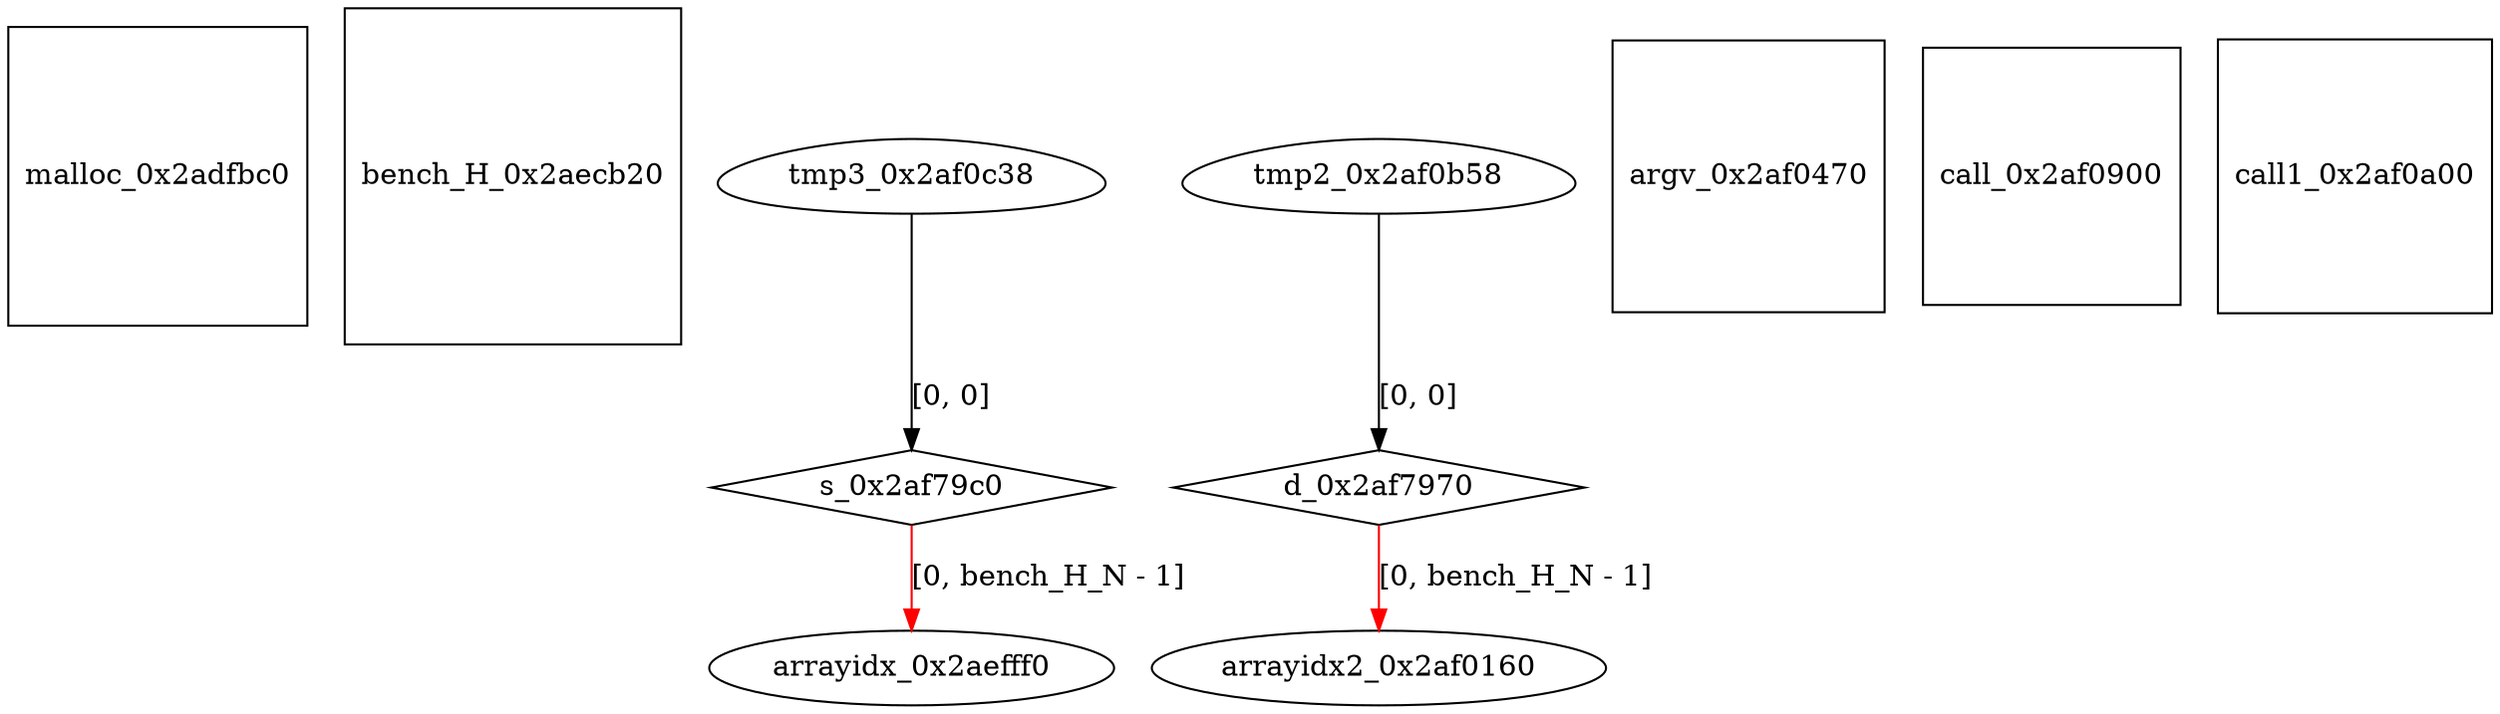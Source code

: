 digraph grafico {
"malloc_0x2adfbc0" [shape=square];
"bench_H_0x2aecb20" [shape=square];
"arrayidx_0x2aefff0" [shape=ellipse];
"s_0x2af79c0" -> "arrayidx_0x2aefff0" [label="[0, bench_H_N - 1]",color=red];
"arrayidx2_0x2af0160" [shape=ellipse];
"d_0x2af7970" -> "arrayidx2_0x2af0160" [label="[0, bench_H_N - 1]",color=red];
"argv_0x2af0470" [shape=square];
"call_0x2af0900" [shape=square];
"call1_0x2af0a00" [shape=square];
"tmp2_0x2af0b58" [shape=egg];
"tmp3_0x2af0c38" [shape=egg];
"d_0x2af7970" [shape=diamond];
"tmp2_0x2af0b58" -> "d_0x2af7970" [label="[0, 0]"];
"s_0x2af79c0" [shape=diamond];
"tmp3_0x2af0c38" -> "s_0x2af79c0" [label="[0, 0]"];
}